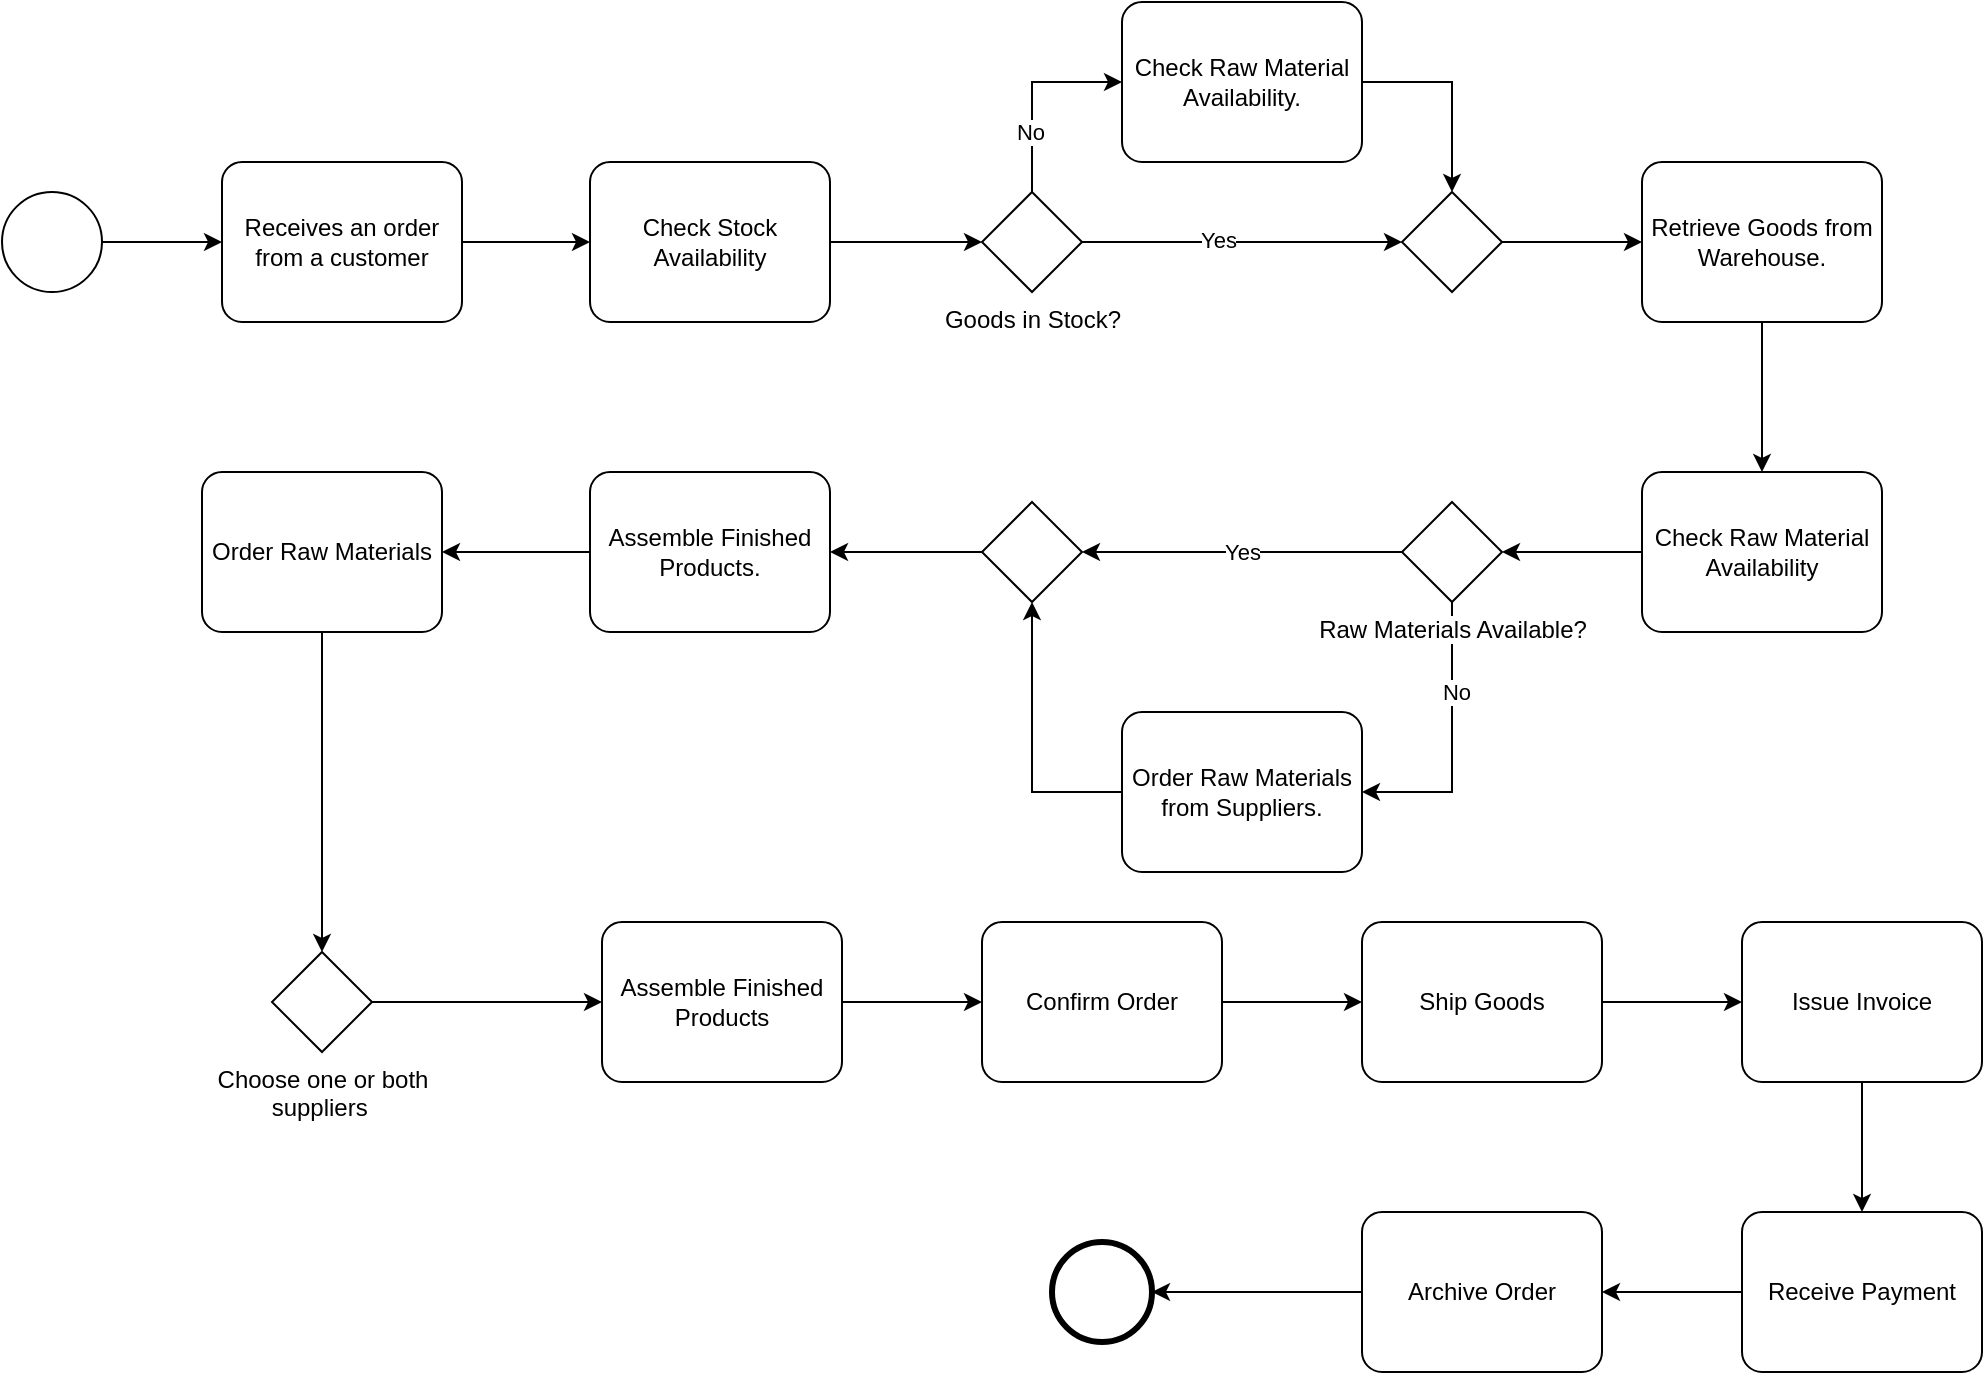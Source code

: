 <mxfile version="24.8.4">
  <diagram name="第 1 页" id="nC8UvTGnPyPqz9m-DXKU">
    <mxGraphModel dx="1413" dy="768" grid="1" gridSize="10" guides="1" tooltips="1" connect="1" arrows="1" fold="1" page="1" pageScale="1" pageWidth="827" pageHeight="1169" math="0" shadow="0">
      <root>
        <mxCell id="0" />
        <mxCell id="1" parent="0" />
        <mxCell id="N1LNzaaKZzpykQplVJVi-3" style="edgeStyle=orthogonalEdgeStyle;rounded=0;orthogonalLoop=1;jettySize=auto;html=1;" parent="1" source="N1LNzaaKZzpykQplVJVi-1" target="N1LNzaaKZzpykQplVJVi-2" edge="1">
          <mxGeometry relative="1" as="geometry" />
        </mxCell>
        <mxCell id="N1LNzaaKZzpykQplVJVi-1" value="" style="points=[[0.145,0.145,0],[0.5,0,0],[0.855,0.145,0],[1,0.5,0],[0.855,0.855,0],[0.5,1,0],[0.145,0.855,0],[0,0.5,0]];shape=mxgraph.bpmn.event;html=1;verticalLabelPosition=bottom;labelBackgroundColor=#ffffff;verticalAlign=top;align=center;perimeter=ellipsePerimeter;outlineConnect=0;aspect=fixed;outline=standard;symbol=general;" parent="1" vertex="1">
          <mxGeometry x="60" y="110" width="50" height="50" as="geometry" />
        </mxCell>
        <mxCell id="N1LNzaaKZzpykQplVJVi-2" value="Receives an order from a customer" style="points=[[0.25,0,0],[0.5,0,0],[0.75,0,0],[1,0.25,0],[1,0.5,0],[1,0.75,0],[0.75,1,0],[0.5,1,0],[0.25,1,0],[0,0.75,0],[0,0.5,0],[0,0.25,0]];shape=mxgraph.bpmn.task;whiteSpace=wrap;rectStyle=rounded;size=10;html=1;container=1;expand=0;collapsible=0;taskMarker=abstract;" parent="1" vertex="1">
          <mxGeometry x="170" y="95" width="120" height="80" as="geometry" />
        </mxCell>
        <mxCell id="63c5QIzw94qShJxjwjrr-2" style="edgeStyle=orthogonalEdgeStyle;rounded=0;orthogonalLoop=1;jettySize=auto;html=1;" edge="1" parent="1" source="N1LNzaaKZzpykQplVJVi-4" target="63c5QIzw94qShJxjwjrr-1">
          <mxGeometry relative="1" as="geometry" />
        </mxCell>
        <mxCell id="N1LNzaaKZzpykQplVJVi-4" value="Check Stock Availability" style="points=[[0.25,0,0],[0.5,0,0],[0.75,0,0],[1,0.25,0],[1,0.5,0],[1,0.75,0],[0.75,1,0],[0.5,1,0],[0.25,1,0],[0,0.75,0],[0,0.5,0],[0,0.25,0]];shape=mxgraph.bpmn.task;whiteSpace=wrap;rectStyle=rounded;size=10;html=1;container=1;expand=0;collapsible=0;taskMarker=abstract;" parent="1" vertex="1">
          <mxGeometry x="354" y="95" width="120" height="80" as="geometry" />
        </mxCell>
        <mxCell id="N1LNzaaKZzpykQplVJVi-5" style="edgeStyle=orthogonalEdgeStyle;rounded=0;orthogonalLoop=1;jettySize=auto;html=1;entryX=0;entryY=0.5;entryDx=0;entryDy=0;entryPerimeter=0;" parent="1" source="N1LNzaaKZzpykQplVJVi-2" target="N1LNzaaKZzpykQplVJVi-4" edge="1">
          <mxGeometry relative="1" as="geometry" />
        </mxCell>
        <mxCell id="63c5QIzw94qShJxjwjrr-4" style="edgeStyle=orthogonalEdgeStyle;rounded=0;orthogonalLoop=1;jettySize=auto;html=1;" edge="1" parent="1" source="63c5QIzw94qShJxjwjrr-1" target="63c5QIzw94qShJxjwjrr-3">
          <mxGeometry relative="1" as="geometry" />
        </mxCell>
        <mxCell id="63c5QIzw94qShJxjwjrr-11" value="Yes" style="edgeLabel;html=1;align=center;verticalAlign=middle;resizable=0;points=[];" vertex="1" connectable="0" parent="63c5QIzw94qShJxjwjrr-4">
          <mxGeometry x="-0.154" y="1" relative="1" as="geometry">
            <mxPoint as="offset" />
          </mxGeometry>
        </mxCell>
        <mxCell id="63c5QIzw94qShJxjwjrr-6" style="edgeStyle=orthogonalEdgeStyle;rounded=0;orthogonalLoop=1;jettySize=auto;html=1;entryX=0;entryY=0.5;entryDx=0;entryDy=0;entryPerimeter=0;" edge="1" parent="1" source="63c5QIzw94qShJxjwjrr-1" target="63c5QIzw94qShJxjwjrr-5">
          <mxGeometry relative="1" as="geometry">
            <mxPoint x="575" y="50" as="targetPoint" />
            <Array as="points">
              <mxPoint x="575" y="55" />
            </Array>
          </mxGeometry>
        </mxCell>
        <mxCell id="63c5QIzw94qShJxjwjrr-7" value="No" style="edgeLabel;html=1;align=center;verticalAlign=middle;resizable=0;points=[];" vertex="1" connectable="0" parent="63c5QIzw94qShJxjwjrr-6">
          <mxGeometry x="-0.393" y="1" relative="1" as="geometry">
            <mxPoint as="offset" />
          </mxGeometry>
        </mxCell>
        <mxCell id="63c5QIzw94qShJxjwjrr-1" value="Goods in Stock?" style="points=[[0.25,0.25,0],[0.5,0,0],[0.75,0.25,0],[1,0.5,0],[0.75,0.75,0],[0.5,1,0],[0.25,0.75,0],[0,0.5,0]];shape=mxgraph.bpmn.gateway2;html=1;verticalLabelPosition=bottom;labelBackgroundColor=#ffffff;verticalAlign=top;align=center;perimeter=rhombusPerimeter;outlineConnect=0;outline=none;symbol=none;" vertex="1" parent="1">
          <mxGeometry x="550" y="110" width="50" height="50" as="geometry" />
        </mxCell>
        <mxCell id="63c5QIzw94qShJxjwjrr-10" style="edgeStyle=orthogonalEdgeStyle;rounded=0;orthogonalLoop=1;jettySize=auto;html=1;" edge="1" parent="1" source="63c5QIzw94qShJxjwjrr-3" target="63c5QIzw94qShJxjwjrr-9">
          <mxGeometry relative="1" as="geometry" />
        </mxCell>
        <mxCell id="63c5QIzw94qShJxjwjrr-3" value="" style="points=[[0.25,0.25,0],[0.5,0,0],[0.75,0.25,0],[1,0.5,0],[0.75,0.75,0],[0.5,1,0],[0.25,0.75,0],[0,0.5,0]];shape=mxgraph.bpmn.gateway2;html=1;verticalLabelPosition=bottom;labelBackgroundColor=#ffffff;verticalAlign=top;align=center;perimeter=rhombusPerimeter;outlineConnect=0;outline=none;symbol=none;" vertex="1" parent="1">
          <mxGeometry x="760" y="110" width="50" height="50" as="geometry" />
        </mxCell>
        <mxCell id="63c5QIzw94qShJxjwjrr-8" style="edgeStyle=orthogonalEdgeStyle;rounded=0;orthogonalLoop=1;jettySize=auto;html=1;" edge="1" parent="1" source="63c5QIzw94qShJxjwjrr-5" target="63c5QIzw94qShJxjwjrr-3">
          <mxGeometry relative="1" as="geometry" />
        </mxCell>
        <mxCell id="63c5QIzw94qShJxjwjrr-5" value="Check Raw Material Availability." style="points=[[0.25,0,0],[0.5,0,0],[0.75,0,0],[1,0.25,0],[1,0.5,0],[1,0.75,0],[0.75,1,0],[0.5,1,0],[0.25,1,0],[0,0.75,0],[0,0.5,0],[0,0.25,0]];shape=mxgraph.bpmn.task;whiteSpace=wrap;rectStyle=rounded;size=10;html=1;container=1;expand=0;collapsible=0;taskMarker=abstract;" vertex="1" parent="1">
          <mxGeometry x="620" y="15" width="120" height="80" as="geometry" />
        </mxCell>
        <mxCell id="63c5QIzw94qShJxjwjrr-12" style="edgeStyle=orthogonalEdgeStyle;rounded=0;orthogonalLoop=1;jettySize=auto;html=1;" edge="1" parent="1" source="63c5QIzw94qShJxjwjrr-9">
          <mxGeometry relative="1" as="geometry">
            <mxPoint x="940" y="250" as="targetPoint" />
          </mxGeometry>
        </mxCell>
        <mxCell id="63c5QIzw94qShJxjwjrr-9" value="Retrieve Goods from Warehouse." style="points=[[0.25,0,0],[0.5,0,0],[0.75,0,0],[1,0.25,0],[1,0.5,0],[1,0.75,0],[0.75,1,0],[0.5,1,0],[0.25,1,0],[0,0.75,0],[0,0.5,0],[0,0.25,0]];shape=mxgraph.bpmn.task;whiteSpace=wrap;rectStyle=rounded;size=10;html=1;container=1;expand=0;collapsible=0;taskMarker=abstract;" vertex="1" parent="1">
          <mxGeometry x="880" y="95" width="120" height="80" as="geometry" />
        </mxCell>
        <mxCell id="63c5QIzw94qShJxjwjrr-13" value="Check Raw Material Availability" style="points=[[0.25,0,0],[0.5,0,0],[0.75,0,0],[1,0.25,0],[1,0.5,0],[1,0.75,0],[0.75,1,0],[0.5,1,0],[0.25,1,0],[0,0.75,0],[0,0.5,0],[0,0.25,0]];shape=mxgraph.bpmn.task;whiteSpace=wrap;rectStyle=rounded;size=10;html=1;container=1;expand=0;collapsible=0;taskMarker=abstract;" vertex="1" parent="1">
          <mxGeometry x="880" y="250" width="120" height="80" as="geometry" />
        </mxCell>
        <mxCell id="63c5QIzw94qShJxjwjrr-17" style="edgeStyle=orthogonalEdgeStyle;rounded=0;orthogonalLoop=1;jettySize=auto;html=1;" edge="1" parent="1" source="63c5QIzw94qShJxjwjrr-14" target="63c5QIzw94qShJxjwjrr-16">
          <mxGeometry relative="1" as="geometry" />
        </mxCell>
        <mxCell id="63c5QIzw94qShJxjwjrr-18" value="Yes" style="edgeLabel;html=1;align=center;verticalAlign=middle;resizable=0;points=[];" vertex="1" connectable="0" parent="63c5QIzw94qShJxjwjrr-17">
          <mxGeometry x="-0.096" relative="1" as="geometry">
            <mxPoint x="-8" as="offset" />
          </mxGeometry>
        </mxCell>
        <mxCell id="63c5QIzw94qShJxjwjrr-20" style="edgeStyle=orthogonalEdgeStyle;rounded=0;orthogonalLoop=1;jettySize=auto;html=1;" edge="1" parent="1" source="63c5QIzw94qShJxjwjrr-14" target="63c5QIzw94qShJxjwjrr-19">
          <mxGeometry relative="1" as="geometry">
            <Array as="points">
              <mxPoint x="785" y="410" />
            </Array>
          </mxGeometry>
        </mxCell>
        <mxCell id="63c5QIzw94qShJxjwjrr-21" value="No" style="edgeLabel;html=1;align=center;verticalAlign=middle;resizable=0;points=[];" vertex="1" connectable="0" parent="63c5QIzw94qShJxjwjrr-20">
          <mxGeometry x="-0.362" y="2" relative="1" as="geometry">
            <mxPoint as="offset" />
          </mxGeometry>
        </mxCell>
        <mxCell id="63c5QIzw94qShJxjwjrr-14" value="Raw Materials Available?" style="points=[[0.25,0.25,0],[0.5,0,0],[0.75,0.25,0],[1,0.5,0],[0.75,0.75,0],[0.5,1,0],[0.25,0.75,0],[0,0.5,0]];shape=mxgraph.bpmn.gateway2;html=1;verticalLabelPosition=bottom;labelBackgroundColor=#ffffff;verticalAlign=top;align=center;perimeter=rhombusPerimeter;outlineConnect=0;outline=none;symbol=none;" vertex="1" parent="1">
          <mxGeometry x="760" y="265" width="50" height="50" as="geometry" />
        </mxCell>
        <mxCell id="63c5QIzw94qShJxjwjrr-15" style="edgeStyle=orthogonalEdgeStyle;rounded=0;orthogonalLoop=1;jettySize=auto;html=1;entryX=1;entryY=0.5;entryDx=0;entryDy=0;entryPerimeter=0;" edge="1" parent="1" source="63c5QIzw94qShJxjwjrr-13" target="63c5QIzw94qShJxjwjrr-14">
          <mxGeometry relative="1" as="geometry" />
        </mxCell>
        <mxCell id="63c5QIzw94qShJxjwjrr-16" value="" style="points=[[0.25,0.25,0],[0.5,0,0],[0.75,0.25,0],[1,0.5,0],[0.75,0.75,0],[0.5,1,0],[0.25,0.75,0],[0,0.5,0]];shape=mxgraph.bpmn.gateway2;html=1;verticalLabelPosition=bottom;labelBackgroundColor=#ffffff;verticalAlign=top;align=center;perimeter=rhombusPerimeter;outlineConnect=0;outline=none;symbol=none;" vertex="1" parent="1">
          <mxGeometry x="550" y="265" width="50" height="50" as="geometry" />
        </mxCell>
        <mxCell id="63c5QIzw94qShJxjwjrr-19" value="Order Raw Materials from Suppliers." style="points=[[0.25,0,0],[0.5,0,0],[0.75,0,0],[1,0.25,0],[1,0.5,0],[1,0.75,0],[0.75,1,0],[0.5,1,0],[0.25,1,0],[0,0.75,0],[0,0.5,0],[0,0.25,0]];shape=mxgraph.bpmn.task;whiteSpace=wrap;rectStyle=rounded;size=10;html=1;container=1;expand=0;collapsible=0;taskMarker=abstract;" vertex="1" parent="1">
          <mxGeometry x="620" y="370" width="120" height="80" as="geometry" />
        </mxCell>
        <mxCell id="63c5QIzw94qShJxjwjrr-22" style="edgeStyle=orthogonalEdgeStyle;rounded=0;orthogonalLoop=1;jettySize=auto;html=1;entryX=0.5;entryY=1;entryDx=0;entryDy=0;entryPerimeter=0;" edge="1" parent="1" source="63c5QIzw94qShJxjwjrr-19" target="63c5QIzw94qShJxjwjrr-16">
          <mxGeometry relative="1" as="geometry" />
        </mxCell>
        <mxCell id="63c5QIzw94qShJxjwjrr-26" style="edgeStyle=orthogonalEdgeStyle;rounded=0;orthogonalLoop=1;jettySize=auto;html=1;" edge="1" parent="1" source="63c5QIzw94qShJxjwjrr-23" target="63c5QIzw94qShJxjwjrr-25">
          <mxGeometry relative="1" as="geometry" />
        </mxCell>
        <mxCell id="63c5QIzw94qShJxjwjrr-23" value="Assemble Finished Products." style="points=[[0.25,0,0],[0.5,0,0],[0.75,0,0],[1,0.25,0],[1,0.5,0],[1,0.75,0],[0.75,1,0],[0.5,1,0],[0.25,1,0],[0,0.75,0],[0,0.5,0],[0,0.25,0]];shape=mxgraph.bpmn.task;whiteSpace=wrap;rectStyle=rounded;size=10;html=1;container=1;expand=0;collapsible=0;taskMarker=abstract;" vertex="1" parent="1">
          <mxGeometry x="354" y="250" width="120" height="80" as="geometry" />
        </mxCell>
        <mxCell id="63c5QIzw94qShJxjwjrr-24" style="edgeStyle=orthogonalEdgeStyle;rounded=0;orthogonalLoop=1;jettySize=auto;html=1;entryX=1;entryY=0.5;entryDx=0;entryDy=0;entryPerimeter=0;" edge="1" parent="1" source="63c5QIzw94qShJxjwjrr-16" target="63c5QIzw94qShJxjwjrr-23">
          <mxGeometry relative="1" as="geometry" />
        </mxCell>
        <mxCell id="63c5QIzw94qShJxjwjrr-28" style="edgeStyle=orthogonalEdgeStyle;rounded=0;orthogonalLoop=1;jettySize=auto;html=1;" edge="1" parent="1" source="63c5QIzw94qShJxjwjrr-25" target="63c5QIzw94qShJxjwjrr-27">
          <mxGeometry relative="1" as="geometry" />
        </mxCell>
        <mxCell id="63c5QIzw94qShJxjwjrr-25" value="Order Raw Materials" style="points=[[0.25,0,0],[0.5,0,0],[0.75,0,0],[1,0.25,0],[1,0.5,0],[1,0.75,0],[0.75,1,0],[0.5,1,0],[0.25,1,0],[0,0.75,0],[0,0.5,0],[0,0.25,0]];shape=mxgraph.bpmn.task;whiteSpace=wrap;rectStyle=rounded;size=10;html=1;container=1;expand=0;collapsible=0;taskMarker=abstract;" vertex="1" parent="1">
          <mxGeometry x="160" y="250" width="120" height="80" as="geometry" />
        </mxCell>
        <mxCell id="63c5QIzw94qShJxjwjrr-30" style="edgeStyle=orthogonalEdgeStyle;rounded=0;orthogonalLoop=1;jettySize=auto;html=1;" edge="1" parent="1" source="63c5QIzw94qShJxjwjrr-27" target="63c5QIzw94qShJxjwjrr-29">
          <mxGeometry relative="1" as="geometry" />
        </mxCell>
        <mxCell id="63c5QIzw94qShJxjwjrr-27" value="Choose&amp;nbsp;one or both &lt;br/&gt;suppliers&amp;nbsp;" style="points=[[0.25,0.25,0],[0.5,0,0],[0.75,0.25,0],[1,0.5,0],[0.75,0.75,0],[0.5,1,0],[0.25,0.75,0],[0,0.5,0]];shape=mxgraph.bpmn.gateway2;html=1;verticalLabelPosition=bottom;labelBackgroundColor=#ffffff;verticalAlign=top;align=center;perimeter=rhombusPerimeter;outlineConnect=0;outline=none;symbol=none;" vertex="1" parent="1">
          <mxGeometry x="195" y="490" width="50" height="50" as="geometry" />
        </mxCell>
        <mxCell id="63c5QIzw94qShJxjwjrr-32" style="edgeStyle=orthogonalEdgeStyle;rounded=0;orthogonalLoop=1;jettySize=auto;html=1;" edge="1" parent="1" source="63c5QIzw94qShJxjwjrr-29" target="63c5QIzw94qShJxjwjrr-31">
          <mxGeometry relative="1" as="geometry" />
        </mxCell>
        <mxCell id="63c5QIzw94qShJxjwjrr-29" value="Assemble Finished Products" style="points=[[0.25,0,0],[0.5,0,0],[0.75,0,0],[1,0.25,0],[1,0.5,0],[1,0.75,0],[0.75,1,0],[0.5,1,0],[0.25,1,0],[0,0.75,0],[0,0.5,0],[0,0.25,0]];shape=mxgraph.bpmn.task;whiteSpace=wrap;rectStyle=rounded;size=10;html=1;container=1;expand=0;collapsible=0;taskMarker=abstract;" vertex="1" parent="1">
          <mxGeometry x="360" y="475" width="120" height="80" as="geometry" />
        </mxCell>
        <mxCell id="63c5QIzw94qShJxjwjrr-34" style="edgeStyle=orthogonalEdgeStyle;rounded=0;orthogonalLoop=1;jettySize=auto;html=1;" edge="1" parent="1" source="63c5QIzw94qShJxjwjrr-31" target="63c5QIzw94qShJxjwjrr-33">
          <mxGeometry relative="1" as="geometry" />
        </mxCell>
        <mxCell id="63c5QIzw94qShJxjwjrr-31" value="Confirm Order" style="points=[[0.25,0,0],[0.5,0,0],[0.75,0,0],[1,0.25,0],[1,0.5,0],[1,0.75,0],[0.75,1,0],[0.5,1,0],[0.25,1,0],[0,0.75,0],[0,0.5,0],[0,0.25,0]];shape=mxgraph.bpmn.task;whiteSpace=wrap;rectStyle=rounded;size=10;html=1;container=1;expand=0;collapsible=0;taskMarker=abstract;" vertex="1" parent="1">
          <mxGeometry x="550" y="475" width="120" height="80" as="geometry" />
        </mxCell>
        <mxCell id="63c5QIzw94qShJxjwjrr-36" style="edgeStyle=orthogonalEdgeStyle;rounded=0;orthogonalLoop=1;jettySize=auto;html=1;" edge="1" parent="1" source="63c5QIzw94qShJxjwjrr-33" target="63c5QIzw94qShJxjwjrr-35">
          <mxGeometry relative="1" as="geometry" />
        </mxCell>
        <mxCell id="63c5QIzw94qShJxjwjrr-33" value="Ship Goods" style="points=[[0.25,0,0],[0.5,0,0],[0.75,0,0],[1,0.25,0],[1,0.5,0],[1,0.75,0],[0.75,1,0],[0.5,1,0],[0.25,1,0],[0,0.75,0],[0,0.5,0],[0,0.25,0]];shape=mxgraph.bpmn.task;whiteSpace=wrap;rectStyle=rounded;size=10;html=1;container=1;expand=0;collapsible=0;taskMarker=abstract;" vertex="1" parent="1">
          <mxGeometry x="740" y="475" width="120" height="80" as="geometry" />
        </mxCell>
        <mxCell id="63c5QIzw94qShJxjwjrr-39" style="edgeStyle=orthogonalEdgeStyle;rounded=0;orthogonalLoop=1;jettySize=auto;html=1;" edge="1" parent="1" source="63c5QIzw94qShJxjwjrr-35" target="63c5QIzw94qShJxjwjrr-38">
          <mxGeometry relative="1" as="geometry" />
        </mxCell>
        <mxCell id="63c5QIzw94qShJxjwjrr-35" value="Issue Invoice" style="points=[[0.25,0,0],[0.5,0,0],[0.75,0,0],[1,0.25,0],[1,0.5,0],[1,0.75,0],[0.75,1,0],[0.5,1,0],[0.25,1,0],[0,0.75,0],[0,0.5,0],[0,0.25,0]];shape=mxgraph.bpmn.task;whiteSpace=wrap;rectStyle=rounded;size=10;html=1;container=1;expand=0;collapsible=0;taskMarker=abstract;" vertex="1" parent="1">
          <mxGeometry x="930" y="475" width="120" height="80" as="geometry" />
        </mxCell>
        <mxCell id="63c5QIzw94qShJxjwjrr-41" style="edgeStyle=orthogonalEdgeStyle;rounded=0;orthogonalLoop=1;jettySize=auto;html=1;" edge="1" parent="1" source="63c5QIzw94qShJxjwjrr-38" target="63c5QIzw94qShJxjwjrr-40">
          <mxGeometry relative="1" as="geometry" />
        </mxCell>
        <mxCell id="63c5QIzw94qShJxjwjrr-38" value="Receive Payment" style="points=[[0.25,0,0],[0.5,0,0],[0.75,0,0],[1,0.25,0],[1,0.5,0],[1,0.75,0],[0.75,1,0],[0.5,1,0],[0.25,1,0],[0,0.75,0],[0,0.5,0],[0,0.25,0]];shape=mxgraph.bpmn.task;whiteSpace=wrap;rectStyle=rounded;size=10;html=1;container=1;expand=0;collapsible=0;taskMarker=abstract;" vertex="1" parent="1">
          <mxGeometry x="930" y="620" width="120" height="80" as="geometry" />
        </mxCell>
        <mxCell id="63c5QIzw94qShJxjwjrr-43" style="edgeStyle=orthogonalEdgeStyle;rounded=0;orthogonalLoop=1;jettySize=auto;html=1;" edge="1" parent="1" source="63c5QIzw94qShJxjwjrr-40" target="63c5QIzw94qShJxjwjrr-42">
          <mxGeometry relative="1" as="geometry" />
        </mxCell>
        <mxCell id="63c5QIzw94qShJxjwjrr-40" value="Archive Order" style="points=[[0.25,0,0],[0.5,0,0],[0.75,0,0],[1,0.25,0],[1,0.5,0],[1,0.75,0],[0.75,1,0],[0.5,1,0],[0.25,1,0],[0,0.75,0],[0,0.5,0],[0,0.25,0]];shape=mxgraph.bpmn.task;whiteSpace=wrap;rectStyle=rounded;size=10;html=1;container=1;expand=0;collapsible=0;taskMarker=abstract;" vertex="1" parent="1">
          <mxGeometry x="740" y="620" width="120" height="80" as="geometry" />
        </mxCell>
        <mxCell id="63c5QIzw94qShJxjwjrr-42" value="" style="points=[[0.145,0.145,0],[0.5,0,0],[0.855,0.145,0],[1,0.5,0],[0.855,0.855,0],[0.5,1,0],[0.145,0.855,0],[0,0.5,0]];shape=mxgraph.bpmn.event;html=1;verticalLabelPosition=bottom;labelBackgroundColor=#ffffff;verticalAlign=top;align=center;perimeter=ellipsePerimeter;outlineConnect=0;aspect=fixed;outline=end;symbol=terminate2;" vertex="1" parent="1">
          <mxGeometry x="585" y="635" width="50" height="50" as="geometry" />
        </mxCell>
      </root>
    </mxGraphModel>
  </diagram>
</mxfile>
